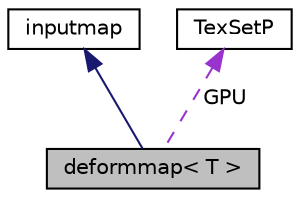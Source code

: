 digraph "deformmap&lt; T &gt;"
{
 // LATEX_PDF_SIZE
  bgcolor="transparent";
  edge [fontname="Helvetica",fontsize="10",labelfontname="Helvetica",labelfontsize="10"];
  node [fontname="Helvetica",fontsize="10",shape=record];
  Node1 [label="deformmap\< T \>",height=0.2,width=0.4,color="black", fillcolor="grey75", style="filled", fontcolor="black",tooltip=" "];
  Node2 -> Node1 [dir="back",color="midnightblue",fontsize="10",style="solid"];
  Node2 [label="inputmap",height=0.2,width=0.4,color="black",URL="$classinputmap.html",tooltip=" "];
  Node3 -> Node1 [dir="back",color="darkorchid3",fontsize="10",style="dashed",label=" GPU" ];
  Node3 [label="TexSetP",height=0.2,width=0.4,color="black",URL="$structTexSetP.html",tooltip=" "];
}
